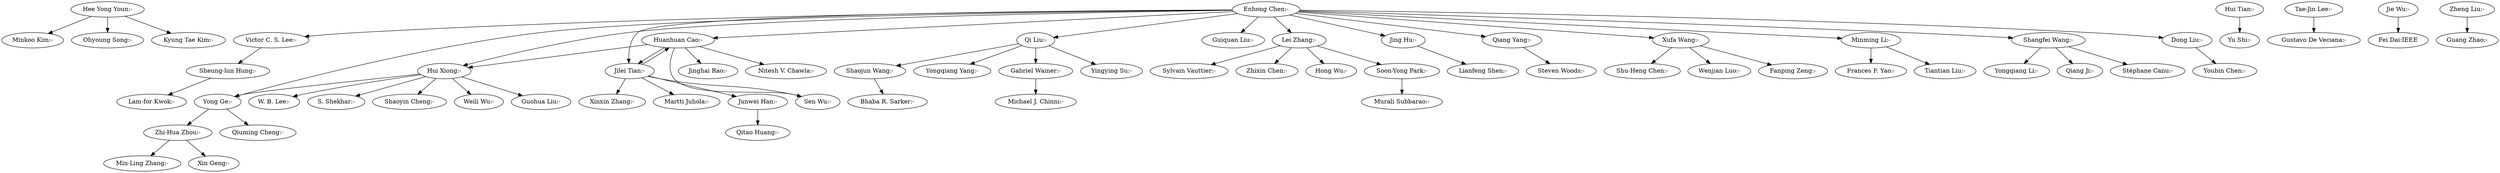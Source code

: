 strict digraph G{
"Hee Yong Youn:-" -> "Minkoo Kim:-"
"Sheung-lun Hung:-" -> "Lam-for Kwok:-"
"Hui Tian:-" -> "Yu Shi:-"
"Enhong Chen:-" -> "Victor C. S. Lee:-"
"Huanhuan Cao:-" -> "Hui Xiong:-"
"Yong Ge:-" -> "Qiuming Cheng:-"
"Enhong Chen:-" -> "Qi Liu:-"
"Enhong Chen:-" -> "Guiquan Liu:-"
"Jilei Tian:-" -> "Xinxin Zhang:-"
"Lei Zhang:-" -> "Hong Wu:-"
"Enhong Chen:-" -> "Jing Hu:-"
"Enhong Chen:-" -> "Qiang Yang:-"
"Jilei Tian:-" -> "Martti Juhola:-"
"Gabriel Wainer:-" -> "Michael J. Chinni:-"
"Zhi-Hua Zhou:-" -> "Min-Ling Zhang:-"
"Hee Yong Youn:-" -> "Ohyoung Song:-"
"Soon-Yong Park:-" -> "Murali Subbarao:-"
"Qiang Yang:-" -> "Steven Woods:-"
"Xufa Wang:-" -> "Shu-Heng Chen:-"
"Enhong Chen:-" -> "Lei Zhang:-"
"Tae-Jin Lee:-" -> "Gustavo De Veciana:-"
"Xufa Wang:-" -> "Wenjian Luo:-"
"Minming Li:-" -> "Frances F. Yao:-"
"Hui Xiong:-" -> "Weili Wu:-"
"Enhong Chen:-" -> "Xufa Wang:-"
"Junwei Han:-" -> "Qitao Huang:-"
"Minming Li:-" -> "Tiantian Liu:-"
"Yong Ge:-" -> "Zhi-Hua Zhou:-"
"Enhong Chen:-" -> "Huanhuan Cao:-"
"Huanhuan Cao:-" -> "Sen Wu:-"
"Hee Yong Youn:-" -> "Kyung Tae Kim:-"
"Enhong Chen:-" -> "Jilei Tian:-"
"Jilei Tian:-" -> "Huanhuan Cao:-"
"Hui Xiong:-" -> "Guohua Liu:-"
"Qi Liu:-" -> "Gabriel Wainer:-"
"Shangfei Wang:-" -> "Yongqiang Li:-"
"Huanhuan Cao:-" -> "Jinghai Rao:-"
"Shangfei Wang:-" -> "Qiang Ji:-"
"Lei Zhang:-" -> "Sylvain Vauttier:-"
"Enhong Chen:-" -> "Shangfei Wang:-"
"Qi Liu:-" -> "Yingying Su:-"
"Jie Wu:-" -> "Fei Dai:IEEE"
"Enhong Chen:-" -> "Hui Xiong:-"
"Enhong Chen:-" -> "Yong Ge:-"
"Qi Liu:-" -> "Shaojun Wang:-"
"Hui Xiong:-" -> "Yong Ge:-"
"Hui Xiong:-" -> "W. B. Lee:-"
"Jing Hu:-" -> "Lianfeng Shen:-"
"Hui Xiong:-" -> "S. Shekhar:-"
"Hui Xiong:-" -> "Shaoyin Cheng:-"
"Victor C. S. Lee:-" -> "Sheung-lun Hung:-"
"Shaojun Wang:-" -> "Bhaba R. Sarker:-"
"Lei Zhang:-" -> "Soon-Yong Park:-"
"Lei Zhang:-" -> "Zhixin Chen:-"
"Enhong Chen:-" -> "Minming Li:-"
"Jilei Tian:-" -> "Junwei Han:-"
"Huanhuan Cao:-" -> "Jilei Tian:-"
"Zheng Liu:-" -> "Guang Zhao:-"
"Qi Liu:-" -> "Yongqiang Yang:-"
"Huanhuan Cao:-" -> "Nitesh V. Chawla:-"
"Jilei Tian:-" -> "Sen Wu:-"
"Xufa Wang:-" -> "Fanping Zeng:-"
"Enhong Chen:-" -> "Dong Liu:-"
"Dong Liu:-" -> "Youbin Chen:-"
"Shangfei Wang:-" -> "Stéphane Canu:-"
"Zhi-Hua Zhou:-" -> "Xin Geng:-"
}